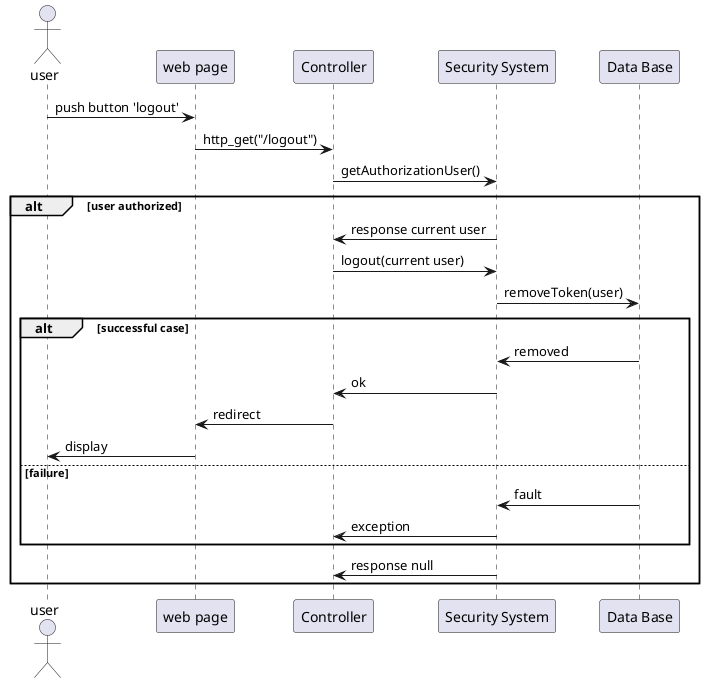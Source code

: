 @startuml
'
'
' Implementation view
'
'

actor user

participant "web page" as wp
participant Controller as c
participant "Security System" as sec
participant "Data Base" as db


user -> wp : push button 'logout'
wp -> c : http_get("/logout")
c -> sec : getAuthorizationUser()
alt user authorized
    sec -> c : response current user
    c -> sec : logout(current user)
    sec -> db : removeToken(user)
    alt successful case
        sec <- db : removed
        c <- sec : ok
        wp <- c : redirect
        user <- wp : display
    else failure
        sec <- db : fault
        c <- sec : exception
    end

    sec -> c : response null

end

@enduml
